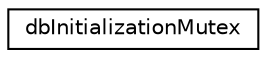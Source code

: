 digraph "Graphical Class Hierarchy"
{
 // INTERACTIVE_SVG=YES
 // LATEX_PDF_SIZE
  edge [fontname="Helvetica",fontsize="10",labelfontname="Helvetica",labelfontsize="10"];
  node [fontname="Helvetica",fontsize="10",shape=record];
  rankdir="LR";
  Node0 [label="dbInitializationMutex",height=0.2,width=0.4,color="black", fillcolor="white", style="filled",URL="$classdbInitializationMutex.html",tooltip=" "];
}
